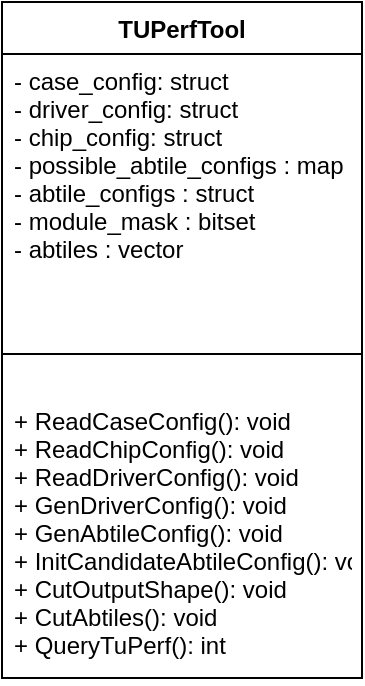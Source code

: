 <mxfile version="16.4.11" type="github">
  <diagram id="C5RBs43oDa-KdzZeNtuy" name="Page-1">
    <mxGraphModel dx="981" dy="548" grid="1" gridSize="10" guides="1" tooltips="1" connect="1" arrows="1" fold="1" page="1" pageScale="1" pageWidth="827" pageHeight="1169" math="0" shadow="0">
      <root>
        <mxCell id="WIyWlLk6GJQsqaUBKTNV-0" />
        <mxCell id="WIyWlLk6GJQsqaUBKTNV-1" parent="WIyWlLk6GJQsqaUBKTNV-0" />
        <mxCell id="SIpEtmKLmZd_m_Ghtdvm-0" value="TUPerfTool" style="swimlane;fontStyle=1;align=center;verticalAlign=top;childLayout=stackLayout;horizontal=1;startSize=26;horizontalStack=0;resizeParent=1;resizeParentMax=0;resizeLast=0;collapsible=1;marginBottom=0;" vertex="1" parent="WIyWlLk6GJQsqaUBKTNV-1">
          <mxGeometry x="220" y="210" width="180" height="338" as="geometry" />
        </mxCell>
        <mxCell id="SIpEtmKLmZd_m_Ghtdvm-1" value="- case_config: struct&#xa;- driver_config: struct&#xa;- chip_config: struct&#xa;- possible_abtile_configs : map&#xa;- abtile_configs : struct&#xa;- module_mask : bitset&#xa;- abtiles : vector" style="text;strokeColor=none;fillColor=none;align=left;verticalAlign=top;spacingLeft=4;spacingRight=4;overflow=hidden;rotatable=0;points=[[0,0.5],[1,0.5]];portConstraint=eastwest;" vertex="1" parent="SIpEtmKLmZd_m_Ghtdvm-0">
          <mxGeometry y="26" width="180" height="130" as="geometry" />
        </mxCell>
        <mxCell id="SIpEtmKLmZd_m_Ghtdvm-2" value="" style="line;strokeWidth=1;fillColor=none;align=left;verticalAlign=middle;spacingTop=-1;spacingLeft=3;spacingRight=3;rotatable=0;labelPosition=right;points=[];portConstraint=eastwest;" vertex="1" parent="SIpEtmKLmZd_m_Ghtdvm-0">
          <mxGeometry y="156" width="180" height="40" as="geometry" />
        </mxCell>
        <mxCell id="SIpEtmKLmZd_m_Ghtdvm-3" value="+ ReadCaseConfig(): void&#xa;+ ReadChipConfig(): void&#xa;+ ReadDriverConfig(): void&#xa;+ GenDriverConfig(): void&#xa;+ GenAbtileConfig(): void&#xa;+ InitCandidateAbtileConfig(): void&#xa;+ CutOutputShape(): void&#xa;+ CutAbtiles(): void&#xa;+ QueryTuPerf(): int" style="text;strokeColor=none;fillColor=none;align=left;verticalAlign=top;spacingLeft=4;spacingRight=4;overflow=hidden;rotatable=0;points=[[0,0.5],[1,0.5]];portConstraint=eastwest;" vertex="1" parent="SIpEtmKLmZd_m_Ghtdvm-0">
          <mxGeometry y="196" width="180" height="142" as="geometry" />
        </mxCell>
      </root>
    </mxGraphModel>
  </diagram>
</mxfile>
